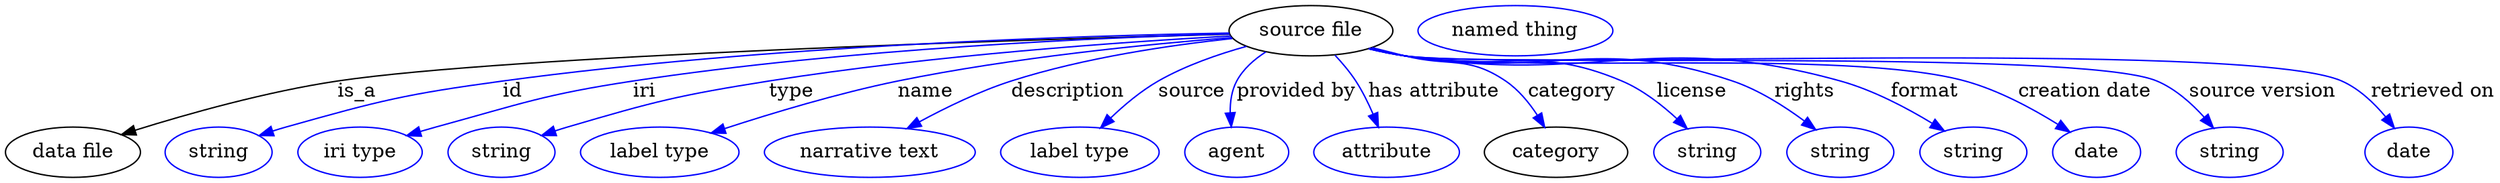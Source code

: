 digraph {
	graph [bb="0,0,1448.6,123"];
	node [label="\N"];
	"source file"	 [height=0.5,
		label="source file",
		pos="769.65,105",
		width=1.336];
	"data file"	 [height=0.5,
		pos="39.646,18",
		width=1.1013];
	"source file" -> "data file"	 [label=is_a,
		lp="210.65,61.5",
		pos="e,69.415,30.143 721.41,103.34 602.81,99.037 299.37,86.611 199.65,69 157.37,61.533 110.78,45.78 78.838,33.745"];
	id	 [color=blue,
		height=0.5,
		label=string,
		pos="127.65,18",
		width=0.84854];
	"source file" -> id	 [color=blue,
		label=id,
		lp="304.15,61.5",
		pos="e,151.48,29.55 721.52,104.02 635.93,101.69 451.83,93.961 298.65,69 239.39,59.344 224.35,55.729 167.65,36 165.4,35.219 163.11,34.36 \
160.81,33.455",
		style=solid];
	iri	 [color=blue,
		height=0.5,
		label="iri type",
		pos="212.65,18",
		width=1.011];
	"source file" -> iri	 [color=blue,
		label=iri,
		lp="384.15,61.5",
		pos="e,240.55,29.725 721.61,103.32 647.33,100.12 500.36,91.326 377.65,69 323.23,59.099 310.07,53.632 257.65,36 255.12,35.149 252.52,34.233 \
249.92,33.28",
		style=solid];
	type	 [color=blue,
		height=0.5,
		label=string,
		pos="297.65,18",
		width=0.84854];
	"source file" -> type	 [color=blue,
		label=type,
		lp="471.65,61.5",
		pos="e,321.51,29.48 722.31,101.7 661.22,96.942 551.83,86.718 459.65,69 404.49,58.398 390.54,54.918 337.65,36 335.41,35.199 333.12,34.326 \
330.83,33.41",
		style=solid];
	name	 [color=blue,
		height=0.5,
		label="label type",
		pos="391.65,18",
		width=1.2638];
	"source file" -> name	 [color=blue,
		label=name,
		lp="551.15,61.5",
		pos="e,423.15,31.091 722.96,100.43 675.36,95.162 599.62,85.098 535.65,69 500.22,60.084 461.22,45.996 432.75,34.884",
		style=solid];
	description	 [color=blue,
		height=0.5,
		label="narrative text",
		pos="512.65,18",
		width=1.6068];
	"source file" -> description	 [color=blue,
		label=description,
		lp="631.15,61.5",
		pos="e,536.27,34.453 723.69,99.216 689.06,93.907 640.82,84.469 600.65,69 581.18,61.505 560.94,50.068 544.79,39.923",
		style=solid];
	source	 [color=blue,
		height=0.5,
		label="label type",
		pos="633.65,18",
		width=1.2638];
	"source file" -> source	 [color=blue,
		label=source,
		lp="701.65,61.5",
		pos="e,647.52,35.355 732.87,93.3 716.99,87.336 698.65,79.174 683.65,69 673.01,61.788 662.79,52.056 654.39,43.027",
		style=solid];
	"provided by"	 [color=blue,
		height=0.5,
		label=agent,
		pos="726.65,18",
		width=0.83048];
	"source file" -> "provided by"	 [color=blue,
		label="provided by",
		lp="759.65,61.5",
		pos="e,722.99,36.278 743.98,89.599 737.06,84.048 730.44,77.116 726.65,69 723.4,62.05 722.35,53.965 722.38,46.307",
		style=solid];
	"has attribute"	 [color=blue,
		height=0.5,
		label=attribute,
		pos="814.65,18",
		width=1.1193];
	"source file" -> "has attribute"	 [color=blue,
		label="has attribute",
		lp="833.15,61.5",
		pos="e,807.79,35.795 781.69,87.395 785.41,81.648 789.38,75.158 792.65,69 796.65,61.454 800.52,53.023 803.86,45.223",
		style=solid];
	category	 [height=0.5,
		pos="913.65,18",
		width=1.1374];
	"source file" -> category	 [color=blue,
		label=category,
		lp="911.15,61.5",
		pos="e,902.35,35.683 805.93,93.099 832.56,84.19 865.02,72.899 870.65,69 880.41,62.229 889.25,52.694 896.35,43.698",
		style=solid];
	license	 [color=blue,
		height=0.5,
		label=string,
		pos="1002.6,18",
		width=0.84854];
	"source file" -> license	 [color=blue,
		label=license,
		lp="982.65,61.5",
		pos="e,987.36,33.995 805.3,92.86 812.33,90.719 819.68,88.651 826.65,87 875.71,75.378 892.53,89.378 938.65,69 953.85,62.281 968.53,51.051 \
979.98,40.837",
		style=solid];
	rights	 [color=blue,
		height=0.5,
		label=string,
		pos="1081.6,18",
		width=0.84854];
	"source file" -> rights	 [color=blue,
		label=rights,
		lp="1051.1,61.5",
		pos="e,1064.6,33.077 804.92,92.621 812.05,90.475 819.53,88.465 826.65,87 904.96,70.876 930.42,96.088 1005.6,69 1024.1,62.358 1042.4,50.27 \
1056.4,39.53",
		style=solid];
	format	 [color=blue,
		height=0.5,
		label=string,
		pos="1160.6,18",
		width=0.84854];
	"source file" -> format	 [color=blue,
		label=format,
		lp="1123.1,61.5",
		pos="e,1141.4,32.25 804.59,92.563 811.8,90.393 819.41,88.39 826.65,87 933.43,66.489 966.59,100.57 1070.6,69 1093,62.206 1115.9,49.117 \
1133.1,37.901",
		style=solid];
	"creation date"	 [color=blue,
		height=0.5,
		label=date,
		pos="1236.6,18",
		width=0.75];
	"source file" -> "creation date"	 [color=blue,
		label="creation date",
		lp="1215.6,61.5",
		pos="e,1218.6,31.413 804.57,92.465 811.79,90.303 819.4,88.327 826.65,87 966.33,61.42 1009.3,108.73 1145.6,69 1168.9,62.225 1192.7,48.617 \
1210.1,37.16",
		style=solid];
	"source version"	 [color=blue,
		height=0.5,
		label=string,
		pos="1312.6,18",
		width=0.84854];
	"source file" -> "source version"	 [color=blue,
		label="source version",
		lp="1318.1,61.5",
		pos="e,1299.3,34.614 804.25,92.475 811.56,90.283 819.29,88.293 826.65,87 920.4,70.524 1166.3,104.46 1254.6,69 1269.1,63.213 1282.3,52.216 \
1292.5,41.911",
		style=solid];
	"retrieved on"	 [color=blue,
		height=0.5,
		label=date,
		pos="1414.6,18",
		width=0.75];
	"source file" -> "retrieved on"	 [color=blue,
		label="retrieved on",
		lp="1415.6,61.5",
		pos="e,1402.8,34.633 804.24,92.427 811.55,90.238 819.28,88.262 826.65,87 885.27,76.952 1306.9,92.156 1361.6,69 1375,63.351 1387,52.67 \
1396.1,42.536",
		style=solid];
	"named thing_category"	 [color=blue,
		height=0.5,
		label="named thing",
		pos="890.65,105",
		width=1.5346];
}
